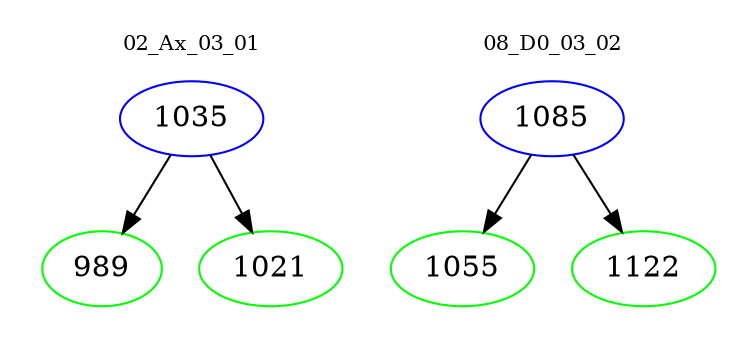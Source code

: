 digraph{
subgraph cluster_0 {
color = white
label = "02_Ax_03_01";
fontsize=10;
T0_1035 [label="1035", color="blue"]
T0_1035 -> T0_989 [color="black"]
T0_989 [label="989", color="green"]
T0_1035 -> T0_1021 [color="black"]
T0_1021 [label="1021", color="green"]
}
subgraph cluster_1 {
color = white
label = "08_D0_03_02";
fontsize=10;
T1_1085 [label="1085", color="blue"]
T1_1085 -> T1_1055 [color="black"]
T1_1055 [label="1055", color="green"]
T1_1085 -> T1_1122 [color="black"]
T1_1122 [label="1122", color="green"]
}
}
